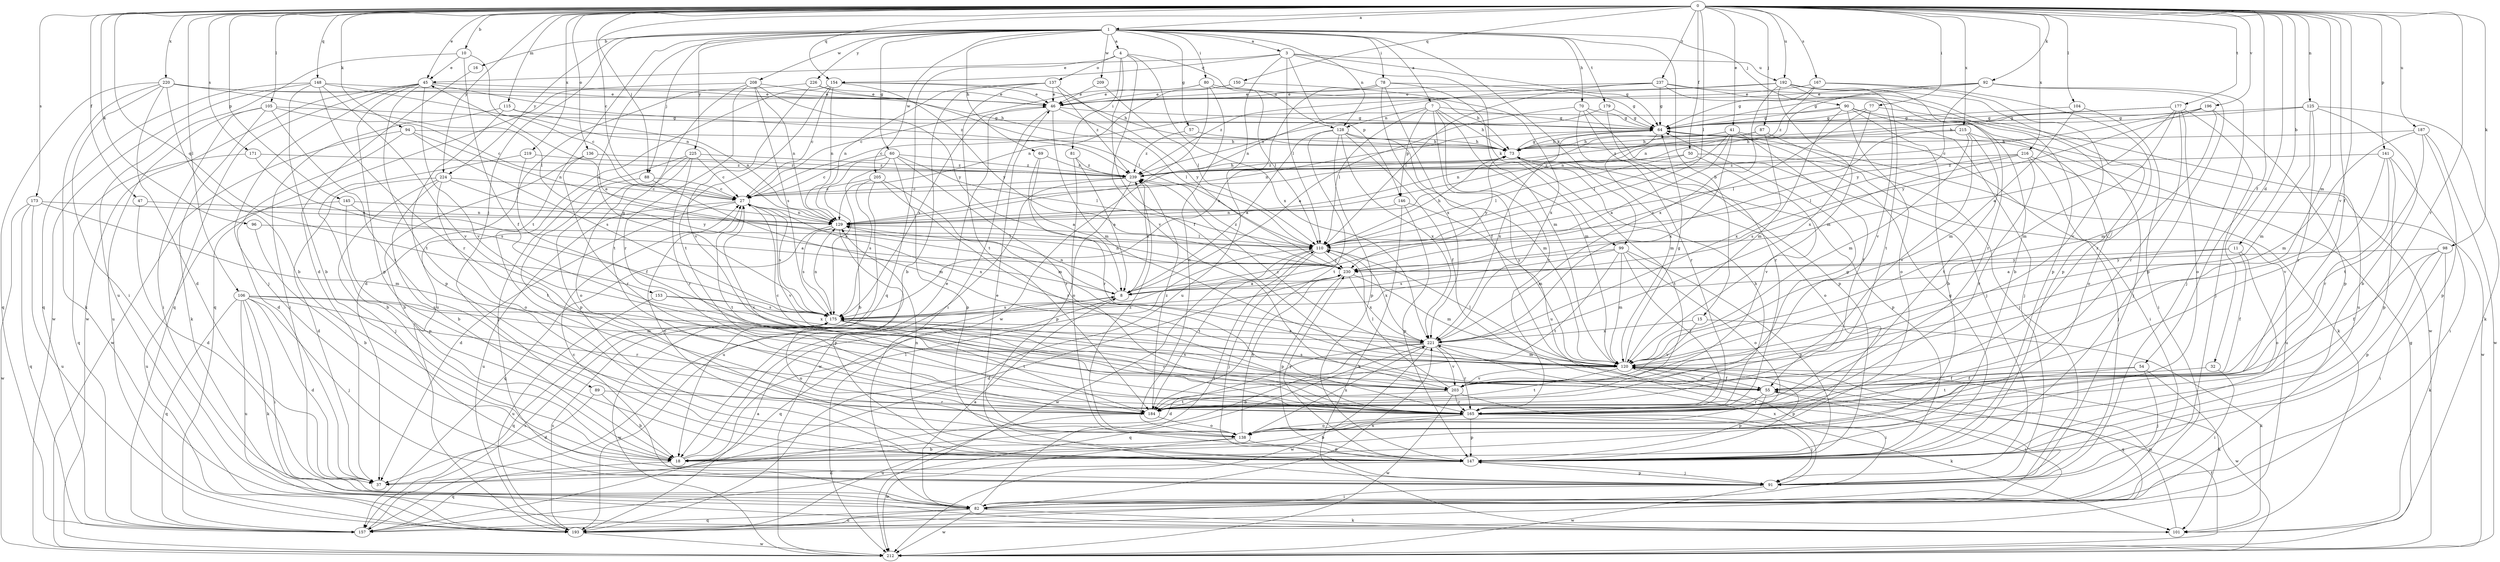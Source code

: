 strict digraph  {
0;
1;
3;
4;
7;
8;
10;
11;
15;
16;
18;
27;
32;
37;
41;
45;
46;
47;
50;
54;
55;
57;
60;
64;
69;
70;
73;
77;
78;
80;
81;
82;
87;
88;
89;
90;
91;
92;
94;
96;
98;
99;
101;
104;
105;
106;
110;
115;
120;
125;
128;
129;
136;
137;
138;
141;
145;
146;
147;
148;
150;
153;
154;
157;
165;
167;
171;
173;
175;
177;
179;
184;
187;
192;
193;
196;
203;
205;
208;
209;
212;
215;
216;
219;
220;
221;
224;
225;
226;
230;
237;
239;
0 -> 1  [label=a];
0 -> 10  [label=b];
0 -> 11  [label=b];
0 -> 27  [label=c];
0 -> 32  [label=d];
0 -> 41  [label=e];
0 -> 45  [label=e];
0 -> 47  [label=f];
0 -> 50  [label=f];
0 -> 54  [label=f];
0 -> 55  [label=f];
0 -> 77  [label=i];
0 -> 87  [label=j];
0 -> 88  [label=j];
0 -> 92  [label=k];
0 -> 94  [label=k];
0 -> 96  [label=k];
0 -> 98  [label=k];
0 -> 104  [label=l];
0 -> 105  [label=l];
0 -> 106  [label=l];
0 -> 110  [label=l];
0 -> 115  [label=m];
0 -> 120  [label=m];
0 -> 125  [label=n];
0 -> 136  [label=o];
0 -> 141  [label=p];
0 -> 145  [label=p];
0 -> 148  [label=q];
0 -> 150  [label=q];
0 -> 153  [label=q];
0 -> 154  [label=q];
0 -> 165  [label=r];
0 -> 167  [label=s];
0 -> 171  [label=s];
0 -> 173  [label=s];
0 -> 177  [label=t];
0 -> 187  [label=u];
0 -> 192  [label=u];
0 -> 196  [label=v];
0 -> 203  [label=v];
0 -> 215  [label=x];
0 -> 216  [label=x];
0 -> 219  [label=x];
0 -> 220  [label=x];
0 -> 224  [label=y];
0 -> 237  [label=z];
1 -> 3  [label=a];
1 -> 4  [label=a];
1 -> 7  [label=a];
1 -> 15  [label=b];
1 -> 16  [label=b];
1 -> 57  [label=g];
1 -> 60  [label=g];
1 -> 69  [label=h];
1 -> 70  [label=h];
1 -> 78  [label=i];
1 -> 80  [label=i];
1 -> 88  [label=j];
1 -> 89  [label=j];
1 -> 90  [label=j];
1 -> 99  [label=k];
1 -> 128  [label=n];
1 -> 175  [label=s];
1 -> 179  [label=t];
1 -> 184  [label=t];
1 -> 205  [label=w];
1 -> 208  [label=w];
1 -> 209  [label=w];
1 -> 224  [label=y];
1 -> 225  [label=y];
1 -> 226  [label=y];
3 -> 45  [label=e];
3 -> 64  [label=g];
3 -> 99  [label=k];
3 -> 110  [label=l];
3 -> 146  [label=p];
3 -> 154  [label=q];
3 -> 192  [label=u];
3 -> 193  [label=u];
4 -> 55  [label=f];
4 -> 81  [label=i];
4 -> 128  [label=n];
4 -> 137  [label=o];
4 -> 157  [label=q];
4 -> 203  [label=v];
4 -> 221  [label=x];
7 -> 64  [label=g];
7 -> 73  [label=h];
7 -> 110  [label=l];
7 -> 120  [label=m];
7 -> 128  [label=n];
7 -> 146  [label=p];
7 -> 165  [label=r];
7 -> 193  [label=u];
8 -> 45  [label=e];
8 -> 129  [label=n];
8 -> 157  [label=q];
8 -> 175  [label=s];
8 -> 239  [label=z];
10 -> 45  [label=e];
10 -> 55  [label=f];
10 -> 129  [label=n];
10 -> 193  [label=u];
11 -> 8  [label=a];
11 -> 55  [label=f];
11 -> 138  [label=o];
11 -> 230  [label=y];
15 -> 101  [label=k];
15 -> 203  [label=v];
15 -> 221  [label=x];
16 -> 37  [label=d];
18 -> 46  [label=e];
18 -> 110  [label=l];
18 -> 157  [label=q];
27 -> 37  [label=d];
27 -> 129  [label=n];
27 -> 175  [label=s];
27 -> 184  [label=t];
27 -> 193  [label=u];
27 -> 203  [label=v];
27 -> 221  [label=x];
32 -> 55  [label=f];
32 -> 82  [label=i];
41 -> 8  [label=a];
41 -> 55  [label=f];
41 -> 73  [label=h];
41 -> 82  [label=i];
41 -> 110  [label=l];
41 -> 129  [label=n];
41 -> 221  [label=x];
45 -> 46  [label=e];
45 -> 91  [label=j];
45 -> 147  [label=p];
45 -> 157  [label=q];
45 -> 184  [label=t];
45 -> 203  [label=v];
45 -> 212  [label=w];
45 -> 239  [label=z];
46 -> 64  [label=g];
46 -> 82  [label=i];
46 -> 110  [label=l];
46 -> 120  [label=m];
46 -> 175  [label=s];
47 -> 37  [label=d];
47 -> 129  [label=n];
50 -> 110  [label=l];
50 -> 193  [label=u];
50 -> 203  [label=v];
50 -> 239  [label=z];
54 -> 55  [label=f];
54 -> 91  [label=j];
54 -> 101  [label=k];
54 -> 184  [label=t];
55 -> 82  [label=i];
55 -> 120  [label=m];
55 -> 147  [label=p];
55 -> 165  [label=r];
55 -> 175  [label=s];
57 -> 73  [label=h];
57 -> 239  [label=z];
60 -> 18  [label=b];
60 -> 27  [label=c];
60 -> 110  [label=l];
60 -> 147  [label=p];
60 -> 165  [label=r];
60 -> 175  [label=s];
60 -> 239  [label=z];
64 -> 73  [label=h];
64 -> 101  [label=k];
64 -> 120  [label=m];
64 -> 129  [label=n];
64 -> 221  [label=x];
69 -> 8  [label=a];
69 -> 165  [label=r];
69 -> 239  [label=z];
70 -> 8  [label=a];
70 -> 64  [label=g];
70 -> 91  [label=j];
70 -> 147  [label=p];
70 -> 165  [label=r];
73 -> 64  [label=g];
73 -> 138  [label=o];
73 -> 147  [label=p];
73 -> 184  [label=t];
73 -> 230  [label=y];
73 -> 239  [label=z];
77 -> 64  [label=g];
77 -> 91  [label=j];
77 -> 175  [label=s];
77 -> 221  [label=x];
78 -> 46  [label=e];
78 -> 55  [label=f];
78 -> 64  [label=g];
78 -> 120  [label=m];
78 -> 175  [label=s];
78 -> 221  [label=x];
80 -> 27  [label=c];
80 -> 46  [label=e];
80 -> 73  [label=h];
80 -> 110  [label=l];
80 -> 138  [label=o];
80 -> 212  [label=w];
81 -> 8  [label=a];
81 -> 138  [label=o];
81 -> 239  [label=z];
82 -> 8  [label=a];
82 -> 27  [label=c];
82 -> 101  [label=k];
82 -> 110  [label=l];
82 -> 157  [label=q];
82 -> 193  [label=u];
82 -> 212  [label=w];
82 -> 221  [label=x];
87 -> 73  [label=h];
87 -> 91  [label=j];
87 -> 221  [label=x];
87 -> 239  [label=z];
88 -> 27  [label=c];
88 -> 120  [label=m];
88 -> 184  [label=t];
89 -> 18  [label=b];
89 -> 37  [label=d];
89 -> 165  [label=r];
90 -> 18  [label=b];
90 -> 27  [label=c];
90 -> 64  [label=g];
90 -> 91  [label=j];
90 -> 120  [label=m];
90 -> 138  [label=o];
90 -> 212  [label=w];
91 -> 46  [label=e];
91 -> 82  [label=i];
91 -> 147  [label=p];
91 -> 212  [label=w];
91 -> 221  [label=x];
92 -> 46  [label=e];
92 -> 64  [label=g];
92 -> 91  [label=j];
92 -> 129  [label=n];
92 -> 147  [label=p];
92 -> 230  [label=y];
94 -> 37  [label=d];
94 -> 73  [label=h];
94 -> 129  [label=n];
94 -> 175  [label=s];
94 -> 212  [label=w];
96 -> 18  [label=b];
96 -> 110  [label=l];
98 -> 55  [label=f];
98 -> 82  [label=i];
98 -> 101  [label=k];
98 -> 147  [label=p];
98 -> 230  [label=y];
99 -> 120  [label=m];
99 -> 138  [label=o];
99 -> 147  [label=p];
99 -> 165  [label=r];
99 -> 175  [label=s];
99 -> 184  [label=t];
99 -> 230  [label=y];
101 -> 120  [label=m];
104 -> 64  [label=g];
104 -> 82  [label=i];
104 -> 120  [label=m];
105 -> 27  [label=c];
105 -> 64  [label=g];
105 -> 82  [label=i];
105 -> 101  [label=k];
105 -> 184  [label=t];
105 -> 193  [label=u];
106 -> 37  [label=d];
106 -> 82  [label=i];
106 -> 91  [label=j];
106 -> 101  [label=k];
106 -> 120  [label=m];
106 -> 157  [label=q];
106 -> 165  [label=r];
106 -> 175  [label=s];
106 -> 193  [label=u];
110 -> 73  [label=h];
110 -> 91  [label=j];
110 -> 184  [label=t];
110 -> 212  [label=w];
110 -> 221  [label=x];
110 -> 230  [label=y];
115 -> 64  [label=g];
115 -> 82  [label=i];
115 -> 129  [label=n];
115 -> 147  [label=p];
120 -> 55  [label=f];
120 -> 64  [label=g];
120 -> 82  [label=i];
120 -> 110  [label=l];
120 -> 147  [label=p];
120 -> 157  [label=q];
120 -> 184  [label=t];
120 -> 203  [label=v];
120 -> 212  [label=w];
120 -> 239  [label=z];
125 -> 18  [label=b];
125 -> 64  [label=g];
125 -> 73  [label=h];
125 -> 101  [label=k];
125 -> 120  [label=m];
125 -> 165  [label=r];
128 -> 8  [label=a];
128 -> 55  [label=f];
128 -> 73  [label=h];
128 -> 120  [label=m];
128 -> 147  [label=p];
128 -> 184  [label=t];
128 -> 221  [label=x];
129 -> 110  [label=l];
129 -> 147  [label=p];
129 -> 157  [label=q];
129 -> 175  [label=s];
136 -> 18  [label=b];
136 -> 165  [label=r];
136 -> 239  [label=z];
137 -> 18  [label=b];
137 -> 46  [label=e];
137 -> 129  [label=n];
137 -> 184  [label=t];
137 -> 230  [label=y];
137 -> 239  [label=z];
138 -> 18  [label=b];
138 -> 147  [label=p];
138 -> 212  [label=w];
138 -> 221  [label=x];
138 -> 230  [label=y];
138 -> 239  [label=z];
141 -> 82  [label=i];
141 -> 147  [label=p];
141 -> 165  [label=r];
141 -> 203  [label=v];
141 -> 239  [label=z];
145 -> 8  [label=a];
145 -> 129  [label=n];
145 -> 147  [label=p];
145 -> 193  [label=u];
146 -> 101  [label=k];
146 -> 120  [label=m];
146 -> 129  [label=n];
146 -> 147  [label=p];
147 -> 27  [label=c];
147 -> 37  [label=d];
147 -> 64  [label=g];
147 -> 91  [label=j];
147 -> 129  [label=n];
147 -> 230  [label=y];
148 -> 18  [label=b];
148 -> 27  [label=c];
148 -> 46  [label=e];
148 -> 157  [label=q];
148 -> 165  [label=r];
148 -> 203  [label=v];
148 -> 212  [label=w];
150 -> 46  [label=e];
150 -> 129  [label=n];
150 -> 221  [label=x];
153 -> 175  [label=s];
153 -> 193  [label=u];
153 -> 221  [label=x];
154 -> 27  [label=c];
154 -> 46  [label=e];
154 -> 73  [label=h];
154 -> 129  [label=n];
154 -> 184  [label=t];
154 -> 193  [label=u];
154 -> 230  [label=y];
157 -> 175  [label=s];
165 -> 18  [label=b];
165 -> 27  [label=c];
165 -> 73  [label=h];
165 -> 91  [label=j];
165 -> 138  [label=o];
165 -> 147  [label=p];
167 -> 46  [label=e];
167 -> 64  [label=g];
167 -> 165  [label=r];
167 -> 203  [label=v];
167 -> 239  [label=z];
171 -> 157  [label=q];
171 -> 175  [label=s];
171 -> 239  [label=z];
173 -> 120  [label=m];
173 -> 129  [label=n];
173 -> 157  [label=q];
173 -> 193  [label=u];
173 -> 212  [label=w];
175 -> 129  [label=n];
175 -> 138  [label=o];
175 -> 157  [label=q];
175 -> 165  [label=r];
175 -> 184  [label=t];
175 -> 212  [label=w];
175 -> 221  [label=x];
177 -> 8  [label=a];
177 -> 64  [label=g];
177 -> 91  [label=j];
177 -> 120  [label=m];
177 -> 129  [label=n];
177 -> 138  [label=o];
177 -> 165  [label=r];
179 -> 64  [label=g];
179 -> 165  [label=r];
179 -> 239  [label=z];
184 -> 64  [label=g];
184 -> 138  [label=o];
184 -> 193  [label=u];
184 -> 239  [label=z];
187 -> 73  [label=h];
187 -> 120  [label=m];
187 -> 147  [label=p];
187 -> 184  [label=t];
187 -> 212  [label=w];
192 -> 46  [label=e];
192 -> 120  [label=m];
192 -> 147  [label=p];
192 -> 165  [label=r];
192 -> 184  [label=t];
192 -> 203  [label=v];
192 -> 221  [label=x];
192 -> 239  [label=z];
193 -> 8  [label=a];
193 -> 175  [label=s];
193 -> 212  [label=w];
196 -> 27  [label=c];
196 -> 64  [label=g];
196 -> 120  [label=m];
196 -> 147  [label=p];
196 -> 230  [label=y];
203 -> 27  [label=c];
203 -> 101  [label=k];
203 -> 110  [label=l];
203 -> 165  [label=r];
203 -> 175  [label=s];
203 -> 184  [label=t];
203 -> 212  [label=w];
205 -> 27  [label=c];
205 -> 120  [label=m];
205 -> 165  [label=r];
205 -> 175  [label=s];
205 -> 193  [label=u];
208 -> 46  [label=e];
208 -> 129  [label=n];
208 -> 157  [label=q];
208 -> 165  [label=r];
208 -> 175  [label=s];
208 -> 184  [label=t];
208 -> 230  [label=y];
209 -> 46  [label=e];
209 -> 110  [label=l];
212 -> 55  [label=f];
212 -> 64  [label=g];
215 -> 73  [label=h];
215 -> 110  [label=l];
215 -> 120  [label=m];
215 -> 138  [label=o];
215 -> 184  [label=t];
215 -> 203  [label=v];
216 -> 91  [label=j];
216 -> 110  [label=l];
216 -> 165  [label=r];
216 -> 175  [label=s];
216 -> 212  [label=w];
216 -> 239  [label=z];
219 -> 18  [label=b];
219 -> 55  [label=f];
219 -> 239  [label=z];
220 -> 18  [label=b];
220 -> 37  [label=d];
220 -> 46  [label=e];
220 -> 73  [label=h];
220 -> 82  [label=i];
220 -> 101  [label=k];
220 -> 110  [label=l];
220 -> 157  [label=q];
221 -> 18  [label=b];
221 -> 37  [label=d];
221 -> 120  [label=m];
221 -> 157  [label=q];
221 -> 165  [label=r];
221 -> 203  [label=v];
221 -> 212  [label=w];
224 -> 18  [label=b];
224 -> 27  [label=c];
224 -> 37  [label=d];
224 -> 91  [label=j];
224 -> 138  [label=o];
224 -> 230  [label=y];
225 -> 27  [label=c];
225 -> 91  [label=j];
225 -> 138  [label=o];
225 -> 147  [label=p];
225 -> 165  [label=r];
225 -> 239  [label=z];
226 -> 37  [label=d];
226 -> 46  [label=e];
226 -> 110  [label=l];
226 -> 203  [label=v];
230 -> 8  [label=a];
230 -> 37  [label=d];
230 -> 120  [label=m];
230 -> 129  [label=n];
230 -> 147  [label=p];
230 -> 221  [label=x];
230 -> 239  [label=z];
237 -> 18  [label=b];
237 -> 46  [label=e];
237 -> 64  [label=g];
237 -> 110  [label=l];
237 -> 129  [label=n];
237 -> 147  [label=p];
237 -> 193  [label=u];
239 -> 27  [label=c];
239 -> 73  [label=h];
239 -> 147  [label=p];
239 -> 212  [label=w];
}

